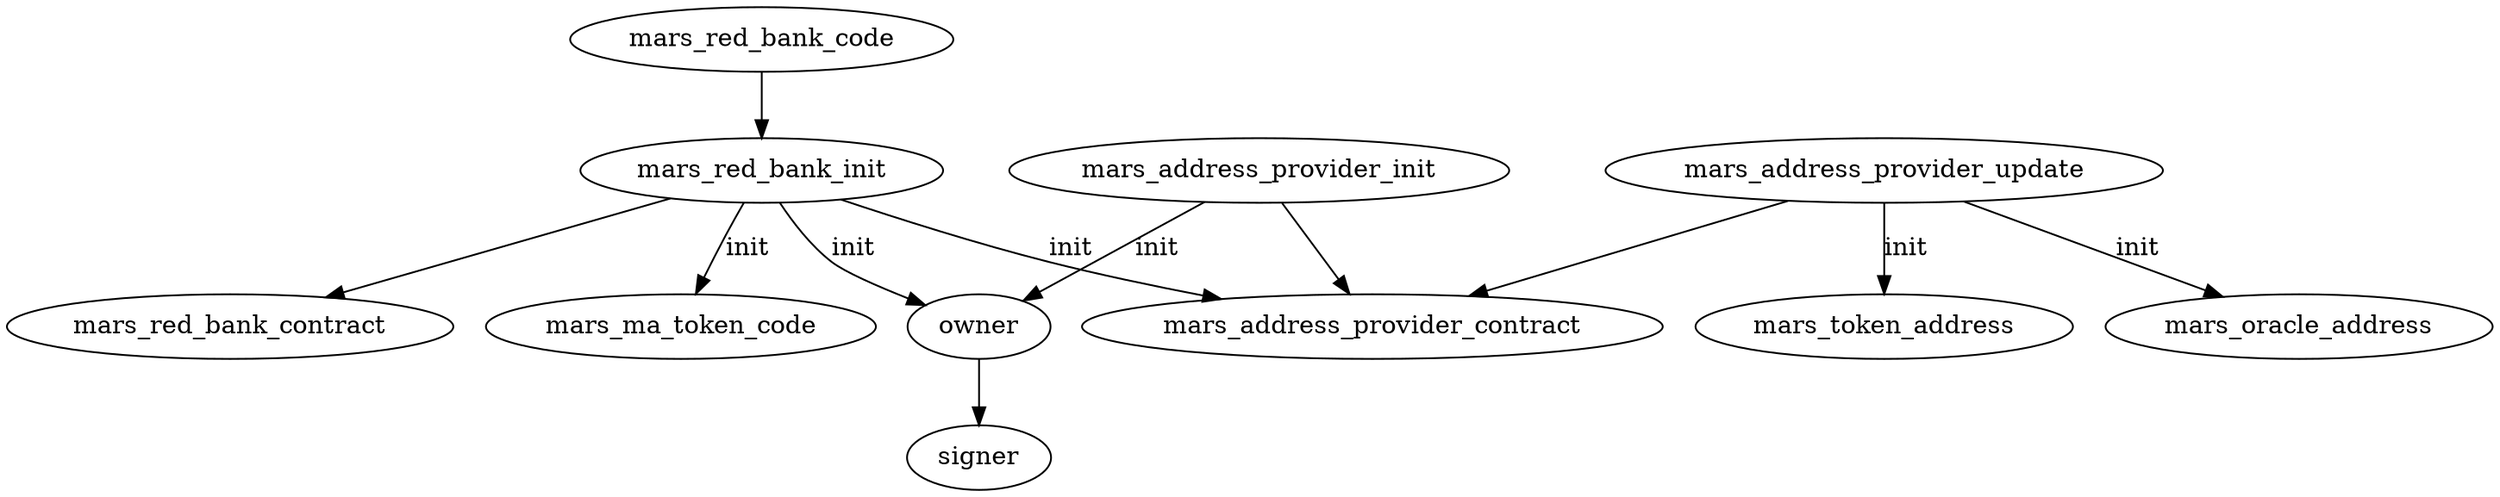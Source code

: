 digraph mars_protocol {
  owner -> signer
  
  mars_red_bank_code -> mars_red_bank_init

  mars_red_bank_init -> mars_red_bank_contract
  mars_red_bank_init -> mars_address_provider_contract [label="init"]
  mars_red_bank_init -> mars_ma_token_code [label="init"]
  mars_red_bank_init -> owner [label="init"]
  
  mars_address_provider_init -> owner [label="init"]
  mars_address_provider_init -> mars_address_provider_contract
  
  mars_address_provider_update -> mars_address_provider_contract
  mars_address_provider_update -> mars_token_address [label="init"]
  mars_address_provider_update -> mars_oracle_address [label="init"]
}
